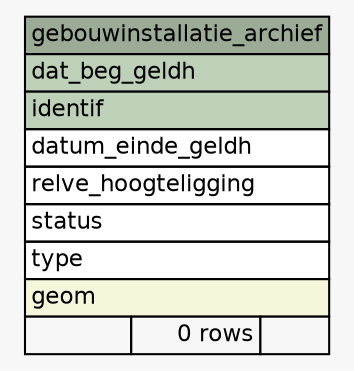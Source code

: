 // dot 2.43.0 on Linux 5.15.0-57-generic
// SchemaSpy rev Unknown
digraph "gebouwinstallatie_archief" {
  graph [
    rankdir="RL"
    bgcolor="#f7f7f7"
    nodesep="0.18"
    ranksep="0.46"
    fontname="Helvetica"
    fontsize="11"
  ];
  node [
    fontname="Helvetica"
    fontsize="11"
    shape="plaintext"
  ];
  edge [
    arrowsize="0.8"
  ];
  "gebouwinstallatie_archief" [
    label=<
    <TABLE BORDER="0" CELLBORDER="1" CELLSPACING="0" BGCOLOR="#ffffff">
      <TR><TD COLSPAN="3" BGCOLOR="#9bab96" ALIGN="CENTER">gebouwinstallatie_archief</TD></TR>
      <TR><TD PORT="dat_beg_geldh" COLSPAN="3" BGCOLOR="#bed1b8" ALIGN="LEFT">dat_beg_geldh</TD></TR>
      <TR><TD PORT="identif" COLSPAN="3" BGCOLOR="#bed1b8" ALIGN="LEFT">identif</TD></TR>
      <TR><TD PORT="datum_einde_geldh" COLSPAN="3" ALIGN="LEFT">datum_einde_geldh</TD></TR>
      <TR><TD PORT="relve_hoogteligging" COLSPAN="3" ALIGN="LEFT">relve_hoogteligging</TD></TR>
      <TR><TD PORT="status" COLSPAN="3" ALIGN="LEFT">status</TD></TR>
      <TR><TD PORT="type" COLSPAN="3" ALIGN="LEFT">type</TD></TR>
      <TR><TD PORT="geom" COLSPAN="3" BGCOLOR="#f4f7da" ALIGN="LEFT">geom</TD></TR>
      <TR><TD ALIGN="LEFT" BGCOLOR="#f7f7f7">  </TD><TD ALIGN="RIGHT" BGCOLOR="#f7f7f7">0 rows</TD><TD ALIGN="RIGHT" BGCOLOR="#f7f7f7">  </TD></TR>
    </TABLE>>
    URL="tables/gebouwinstallatie_archief.html"
    tooltip="gebouwinstallatie_archief"
  ];
}
